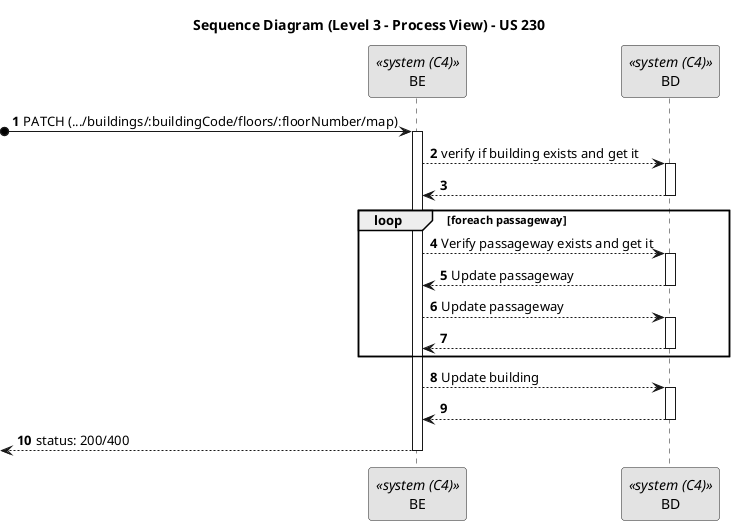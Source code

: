 @startuml
skinparam monochrome true
skinparam packageStyle rectangle
skinparam shadowing false

title Sequence Diagram (Level 3 - Process View) - US 230
autonumber

participant "BE" as BE <<system (C4)>>
participant "BD" as BD <<system (C4)>>

?o-> BE : PATCH (.../buildings/:buildingCode/floors/:floorNumber/map)
activate BE

    BE --> BD : verify if building exists and get it
    activate BD
        BD --> BE :
    deactivate BD

    loop foreach passageway
        BE --> BD : Verify passageway exists and get it
        activate BD
            BD --> BE : Update passageway
        deactivate BD

        BE --> BD : Update passageway
        activate BD
            BD --> BE :
        deactivate BD
    end

    BE --> BD : Update building
    activate BD
        BD --> BE :
    deactivate BD

<-- BE : status: 200/400
deactivate BE

@enduml